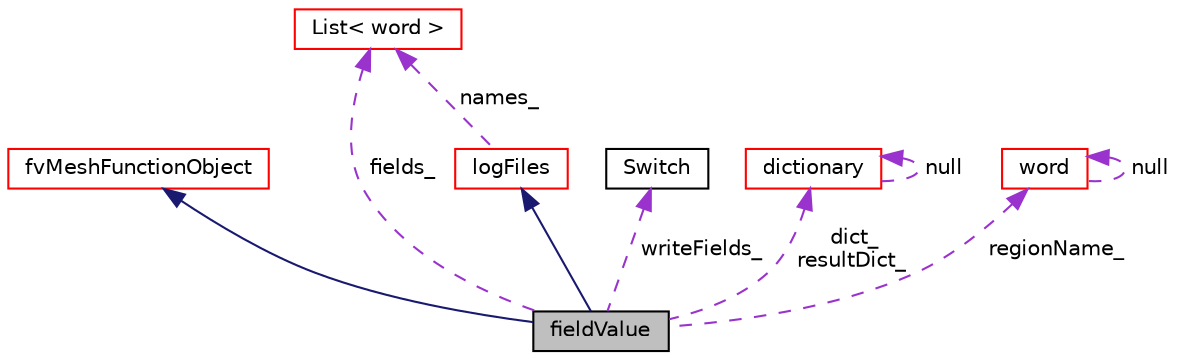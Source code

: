digraph "fieldValue"
{
  bgcolor="transparent";
  edge [fontname="Helvetica",fontsize="10",labelfontname="Helvetica",labelfontsize="10"];
  node [fontname="Helvetica",fontsize="10",shape=record];
  Node8 [label="fieldValue",height=0.2,width=0.4,color="black", fillcolor="grey75", style="filled", fontcolor="black"];
  Node9 -> Node8 [dir="back",color="midnightblue",fontsize="10",style="solid",fontname="Helvetica"];
  Node9 [label="fvMeshFunctionObject",height=0.2,width=0.4,color="red",URL="$a23437.html",tooltip="Specialization of Foam::functionObject for an Foam::fvMesh, providing a reference to the Foam::fvMesh..."];
  Node57 -> Node8 [dir="back",color="midnightblue",fontsize="10",style="solid",fontname="Helvetica"];
  Node57 [label="logFiles",height=0.2,width=0.4,color="red",URL="$a27229.html",tooltip="functionObject base class for creating, maintaining and writing log files e.g. integrated of averaged..."];
  Node59 -> Node57 [dir="back",color="darkorchid3",fontsize="10",style="dashed",label=" names_" ,fontname="Helvetica"];
  Node59 [label="List\< word \>",height=0.2,width=0.4,color="red",URL="$a26833.html"];
  Node12 -> Node8 [dir="back",color="darkorchid3",fontsize="10",style="dashed",label=" writeFields_" ,fontname="Helvetica"];
  Node12 [label="Switch",height=0.2,width=0.4,color="black",URL="$a28781.html",tooltip="A simple wrapper around bool so that it can be read as a word: true/false, on/off, yes/no, y/n, t/f, or none. "];
  Node50 -> Node8 [dir="back",color="darkorchid3",fontsize="10",style="dashed",label=" dict_\nresultDict_" ,fontname="Helvetica"];
  Node50 [label="dictionary",height=0.2,width=0.4,color="red",URL="$a27129.html",tooltip="A list of keyword definitions, which are a keyword followed by any number of values (e..."];
  Node50 -> Node50 [dir="back",color="darkorchid3",fontsize="10",style="dashed",label=" null" ,fontname="Helvetica"];
  Node59 -> Node8 [dir="back",color="darkorchid3",fontsize="10",style="dashed",label=" fields_" ,fontname="Helvetica"];
  Node40 -> Node8 [dir="back",color="darkorchid3",fontsize="10",style="dashed",label=" regionName_" ,fontname="Helvetica"];
  Node40 [label="word",height=0.2,width=0.4,color="red",URL="$a29565.html",tooltip="A class for handling words, derived from string. "];
  Node40 -> Node40 [dir="back",color="darkorchid3",fontsize="10",style="dashed",label=" null" ,fontname="Helvetica"];
}
